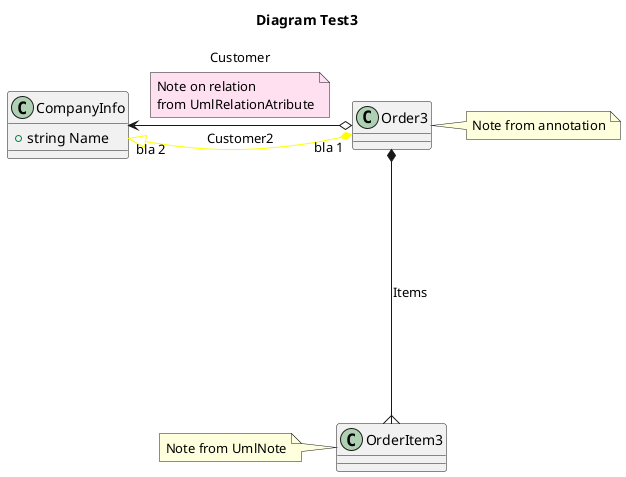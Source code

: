 @startuml
title
 Diagram Test3
end title

class Order3
{
}
note right of Order3
Note from annotation
end note
class CompanyInfo
{
    +string Name
}
class OrderItem3
{
}
note left of OrderItem3
Note from UmlNote
end note

Order3 o-right-> CompanyInfo:Customer
note on link  #ffe0f0
Note on relation
from UmlRelationAtribute
end note
' MyId
Order3 "bla 1" *-[#yellow]up-|> "bla 2" CompanyInfo:Customer2
Order3 *-----{ OrderItem3:Items
@enduml
